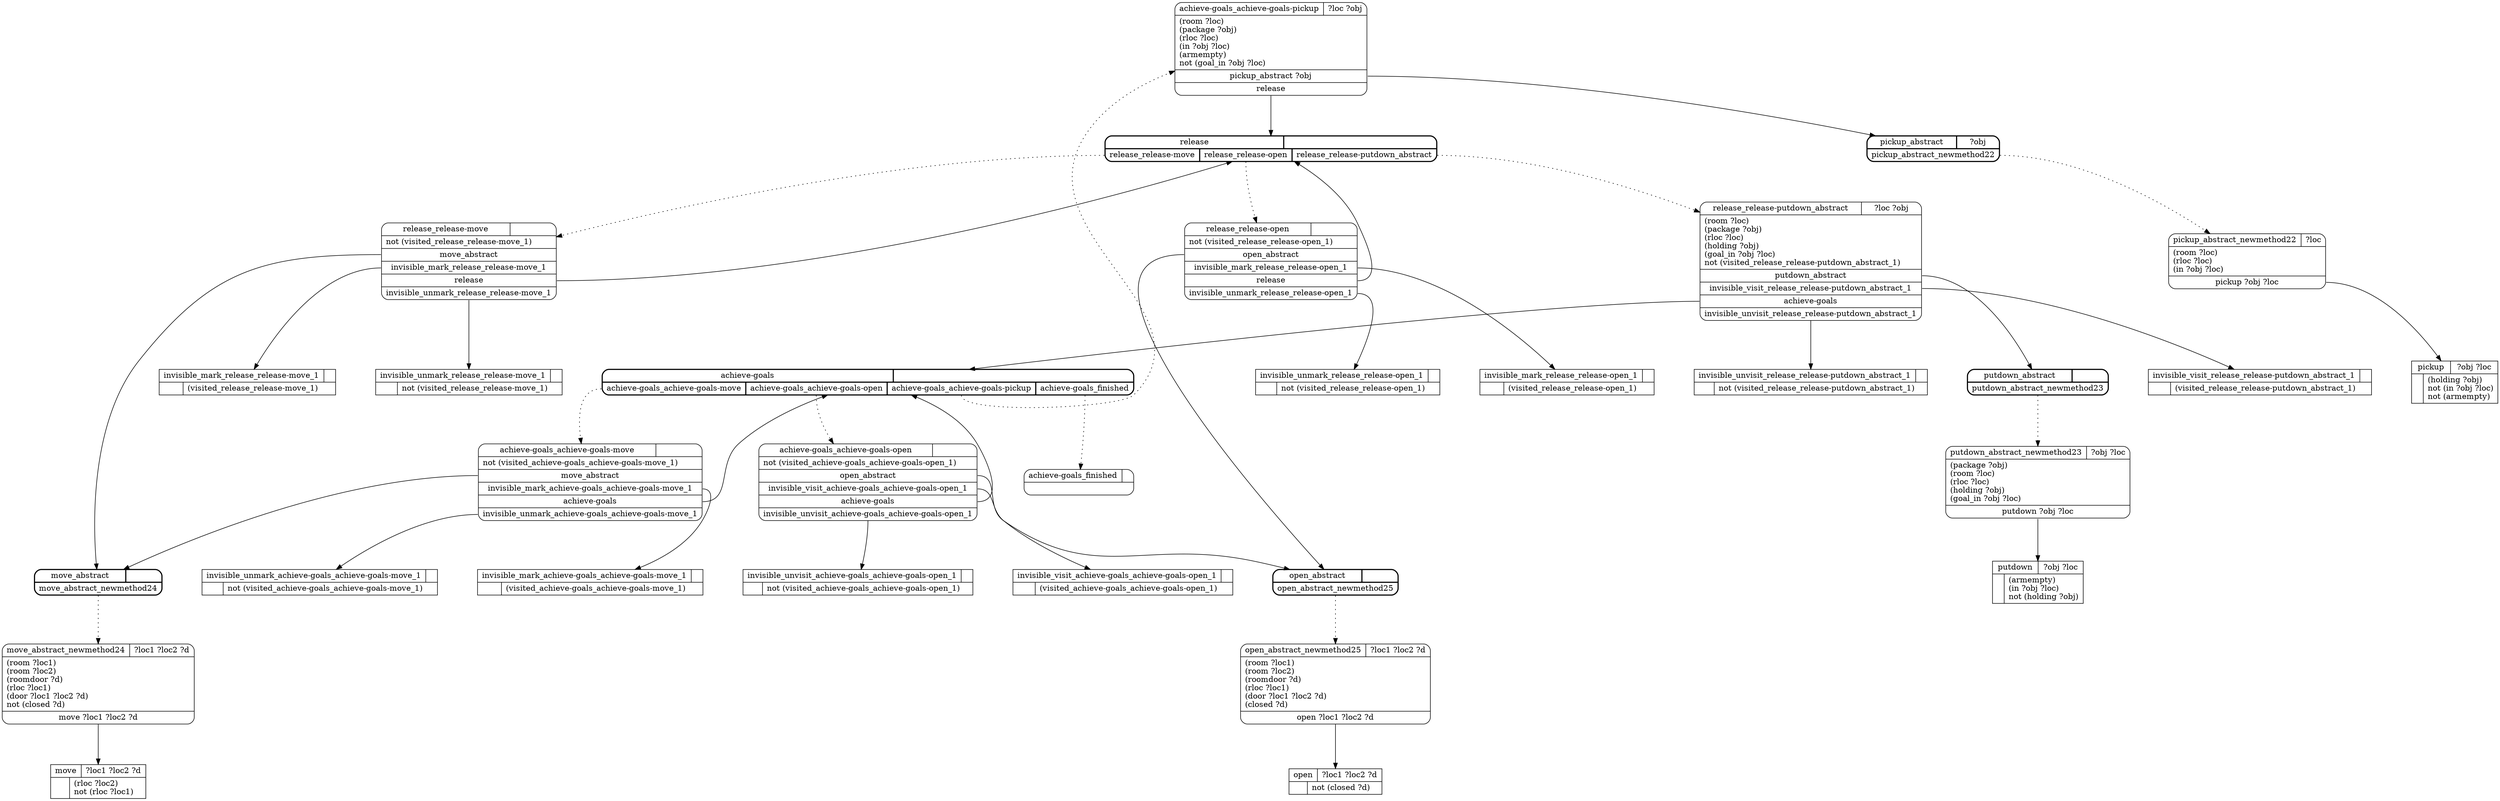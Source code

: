// Generated by Hype
digraph "robot" {
  nodesep=1
  ranksep=1
  // Operators
  node [shape=record]
  "pickup" [
    label="{{pickup|?obj ?loc}|{|(holding ?obj)\lnot (in ?obj ?loc)\lnot (armempty)\l}}"
  ]
  "putdown" [
    label="{{putdown|?obj ?loc}|{|(armempty)\l(in ?obj ?loc)\lnot (holding ?obj)\l}}"
  ]
  "move" [
    label="{{move|?loc1 ?loc2 ?d}|{|(rloc ?loc2)\lnot (rloc ?loc1)\l}}"
  ]
  "open" [
    label="{{open|?loc1 ?loc2 ?d}|{|not (closed ?d)\l}}"
  ]
  "invisible_mark_achieve-goals_achieve-goals-move_1" [
    label="{{invisible_mark_achieve-goals_achieve-goals-move_1|}|{|(visited_achieve-goals_achieve-goals-move_1)\l}}"
  ]
  "invisible_unmark_achieve-goals_achieve-goals-move_1" [
    label="{{invisible_unmark_achieve-goals_achieve-goals-move_1|}|{|not (visited_achieve-goals_achieve-goals-move_1)\l}}"
  ]
  "invisible_visit_achieve-goals_achieve-goals-open_1" [
    label="{{invisible_visit_achieve-goals_achieve-goals-open_1|}|{|(visited_achieve-goals_achieve-goals-open_1)\l}}"
  ]
  "invisible_unvisit_achieve-goals_achieve-goals-open_1" [
    label="{{invisible_unvisit_achieve-goals_achieve-goals-open_1|}|{|not (visited_achieve-goals_achieve-goals-open_1)\l}}"
  ]
  "invisible_mark_release_release-move_1" [
    label="{{invisible_mark_release_release-move_1|}|{|(visited_release_release-move_1)\l}}"
  ]
  "invisible_unmark_release_release-move_1" [
    label="{{invisible_unmark_release_release-move_1|}|{|not (visited_release_release-move_1)\l}}"
  ]
  "invisible_mark_release_release-open_1" [
    label="{{invisible_mark_release_release-open_1|}|{|(visited_release_release-open_1)\l}}"
  ]
  "invisible_unmark_release_release-open_1" [
    label="{{invisible_unmark_release_release-open_1|}|{|not (visited_release_release-open_1)\l}}"
  ]
  "invisible_visit_release_release-putdown_abstract_1" [
    label="{{invisible_visit_release_release-putdown_abstract_1|}|{|(visited_release_release-putdown_abstract_1)\l}}"
  ]
  "invisible_unvisit_release_release-putdown_abstract_1" [
    label="{{invisible_unvisit_release_release-putdown_abstract_1|}|{|not (visited_release_release-putdown_abstract_1)\l}}"
  ]
  // Methods
  node [shape=Mrecord]
  "achieve-goals" [
    style=bold
    label="{{achieve-goals|}|{<n0>achieve-goals_achieve-goals-move|<n1>achieve-goals_achieve-goals-open|<n2>achieve-goals_achieve-goals-pickup|<n3>achieve-goals_finished}}"
  ]
  "label_achieve-goals_achieve-goals-move" [
    label="{{achieve-goals_achieve-goals-move|}|not (visited_achieve-goals_achieve-goals-move_1)\l|<n0>move_abstract|<n1>invisible_mark_achieve-goals_achieve-goals-move_1|<n2>achieve-goals|<n3>invisible_unmark_achieve-goals_achieve-goals-move_1}"
  ]
  "achieve-goals":n0 -> "label_achieve-goals_achieve-goals-move" [style=dotted]
  "label_achieve-goals_achieve-goals-move":n0 -> "move_abstract"
  "label_achieve-goals_achieve-goals-move":n1 -> "invisible_mark_achieve-goals_achieve-goals-move_1"
  "label_achieve-goals_achieve-goals-move":n2 -> "achieve-goals"
  "label_achieve-goals_achieve-goals-move":n3 -> "invisible_unmark_achieve-goals_achieve-goals-move_1"
  "label_achieve-goals_achieve-goals-open" [
    label="{{achieve-goals_achieve-goals-open|}|not (visited_achieve-goals_achieve-goals-open_1)\l|<n0>open_abstract|<n1>invisible_visit_achieve-goals_achieve-goals-open_1|<n2>achieve-goals|<n3>invisible_unvisit_achieve-goals_achieve-goals-open_1}"
  ]
  "achieve-goals":n1 -> "label_achieve-goals_achieve-goals-open" [style=dotted]
  "label_achieve-goals_achieve-goals-open":n0 -> "open_abstract"
  "label_achieve-goals_achieve-goals-open":n1 -> "invisible_visit_achieve-goals_achieve-goals-open_1"
  "label_achieve-goals_achieve-goals-open":n2 -> "achieve-goals"
  "label_achieve-goals_achieve-goals-open":n3 -> "invisible_unvisit_achieve-goals_achieve-goals-open_1"
  "label_achieve-goals_achieve-goals-pickup" [
    label="{{achieve-goals_achieve-goals-pickup|?loc ?obj}|(room ?loc)\l(package ?obj)\l(rloc ?loc)\l(in ?obj ?loc)\l(armempty)\lnot (goal_in ?obj ?loc)\l|<n0>pickup_abstract ?obj|<n1>release}"
  ]
  "achieve-goals":n2 -> "label_achieve-goals_achieve-goals-pickup" [style=dotted]
  "label_achieve-goals_achieve-goals-pickup":n0 -> "pickup_abstract"
  "label_achieve-goals_achieve-goals-pickup":n1 -> "release"
  "label_achieve-goals_finished" [
    label="{{achieve-goals_finished|}|}"
  ]
  "achieve-goals":n3 -> "label_achieve-goals_finished" [style=dotted]
  "release" [
    style=bold
    label="{{release|}|{<n0>release_release-move|<n1>release_release-open|<n2>release_release-putdown_abstract}}"
  ]
  "label_release_release-move" [
    label="{{release_release-move|}|not (visited_release_release-move_1)\l|<n0>move_abstract|<n1>invisible_mark_release_release-move_1|<n2>release|<n3>invisible_unmark_release_release-move_1}"
  ]
  "release":n0 -> "label_release_release-move" [style=dotted]
  "label_release_release-move":n0 -> "move_abstract"
  "label_release_release-move":n1 -> "invisible_mark_release_release-move_1"
  "label_release_release-move":n2 -> "release"
  "label_release_release-move":n3 -> "invisible_unmark_release_release-move_1"
  "label_release_release-open" [
    label="{{release_release-open|}|not (visited_release_release-open_1)\l|<n0>open_abstract|<n1>invisible_mark_release_release-open_1|<n2>release|<n3>invisible_unmark_release_release-open_1}"
  ]
  "release":n1 -> "label_release_release-open" [style=dotted]
  "label_release_release-open":n0 -> "open_abstract"
  "label_release_release-open":n1 -> "invisible_mark_release_release-open_1"
  "label_release_release-open":n2 -> "release"
  "label_release_release-open":n3 -> "invisible_unmark_release_release-open_1"
  "label_release_release-putdown_abstract" [
    label="{{release_release-putdown_abstract|?loc ?obj}|(room ?loc)\l(package ?obj)\l(rloc ?loc)\l(holding ?obj)\l(goal_in ?obj ?loc)\lnot (visited_release_release-putdown_abstract_1)\l|<n0>putdown_abstract|<n1>invisible_visit_release_release-putdown_abstract_1|<n2>achieve-goals|<n3>invisible_unvisit_release_release-putdown_abstract_1}"
  ]
  "release":n2 -> "label_release_release-putdown_abstract" [style=dotted]
  "label_release_release-putdown_abstract":n0 -> "putdown_abstract"
  "label_release_release-putdown_abstract":n1 -> "invisible_visit_release_release-putdown_abstract_1"
  "label_release_release-putdown_abstract":n2 -> "achieve-goals"
  "label_release_release-putdown_abstract":n3 -> "invisible_unvisit_release_release-putdown_abstract_1"
  "pickup_abstract" [
    style=bold
    label="{{pickup_abstract|?obj}|{<n0>pickup_abstract_newmethod22}}"
  ]
  "label_pickup_abstract_newmethod22" [
    label="{{pickup_abstract_newmethod22|?loc}|(room ?loc)\l(rloc ?loc)\l(in ?obj ?loc)\l|<n0>pickup ?obj ?loc}"
  ]
  "pickup_abstract":n0 -> "label_pickup_abstract_newmethod22" [style=dotted]
  "label_pickup_abstract_newmethod22":n0 -> "pickup"
  "putdown_abstract" [
    style=bold
    label="{{putdown_abstract|}|{<n0>putdown_abstract_newmethod23}}"
  ]
  "label_putdown_abstract_newmethod23" [
    label="{{putdown_abstract_newmethod23|?obj ?loc}|(package ?obj)\l(room ?loc)\l(rloc ?loc)\l(holding ?obj)\l(goal_in ?obj ?loc)\l|<n0>putdown ?obj ?loc}"
  ]
  "putdown_abstract":n0 -> "label_putdown_abstract_newmethod23" [style=dotted]
  "label_putdown_abstract_newmethod23":n0 -> "putdown"
  "move_abstract" [
    style=bold
    label="{{move_abstract|}|{<n0>move_abstract_newmethod24}}"
  ]
  "label_move_abstract_newmethod24" [
    label="{{move_abstract_newmethod24|?loc1 ?loc2 ?d}|(room ?loc1)\l(room ?loc2)\l(roomdoor ?d)\l(rloc ?loc1)\l(door ?loc1 ?loc2 ?d)\lnot (closed ?d)\l|<n0>move ?loc1 ?loc2 ?d}"
  ]
  "move_abstract":n0 -> "label_move_abstract_newmethod24" [style=dotted]
  "label_move_abstract_newmethod24":n0 -> "move"
  "open_abstract" [
    style=bold
    label="{{open_abstract|}|{<n0>open_abstract_newmethod25}}"
  ]
  "label_open_abstract_newmethod25" [
    label="{{open_abstract_newmethod25|?loc1 ?loc2 ?d}|(room ?loc1)\l(room ?loc2)\l(roomdoor ?d)\l(rloc ?loc1)\l(door ?loc1 ?loc2 ?d)\l(closed ?d)\l|<n0>open ?loc1 ?loc2 ?d}"
  ]
  "open_abstract":n0 -> "label_open_abstract_newmethod25" [style=dotted]
  "label_open_abstract_newmethod25":n0 -> "open"
}